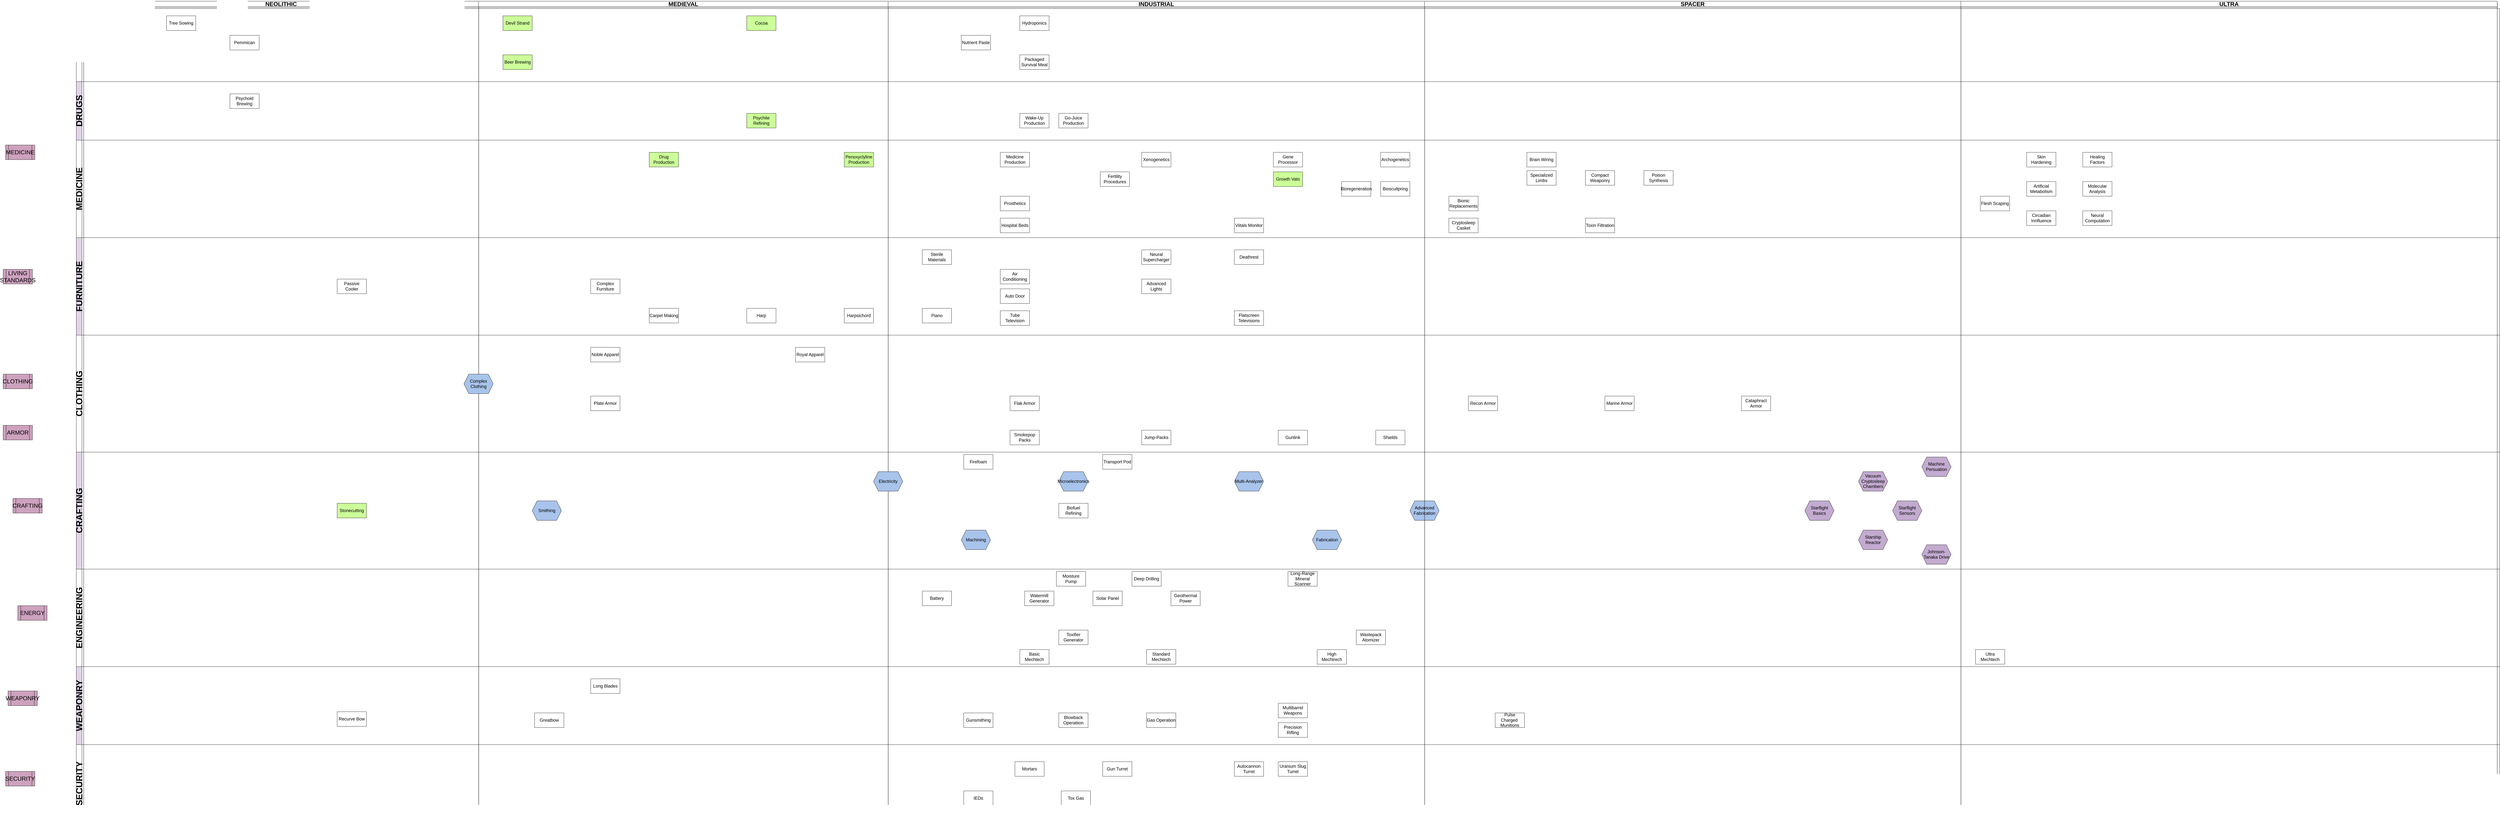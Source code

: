 <mxfile version="21.5.2" type="github">
  <diagram name="Page-1" id="KWzewiNtHVKbTdVzmJEv">
    <mxGraphModel dx="5887" dy="4160" grid="1" gridSize="10" guides="1" tooltips="1" connect="1" arrows="1" fold="1" page="1" pageScale="1" pageWidth="1100" pageHeight="850" math="0" shadow="0">
      <root>
        <mxCell id="0" />
        <mxCell id="1" parent="0" />
        <mxCell id="2xx0OkPRmbRjkBTVt8xA-1" value="&lt;font style=&quot;font-size: 24px;&quot;&gt;NEOLITHIC&lt;/font&gt;" style="swimlane;whiteSpace=wrap;html=1;movable=0;resizable=0;rotatable=0;deletable=0;editable=0;locked=1;connectable=0;shadow=1;" parent="1" vertex="1">
          <mxGeometry x="-1100" y="-850" width="1620" height="3400" as="geometry" />
        </mxCell>
        <mxCell id="2xx0OkPRmbRjkBTVt8xA-2" value="&lt;font style=&quot;font-size: 24px;&quot;&gt;MEDIEVAL&lt;/font&gt;" style="swimlane;whiteSpace=wrap;html=1;movable=0;resizable=0;rotatable=0;deletable=0;editable=0;locked=1;connectable=0;shadow=1;" parent="1" vertex="1">
          <mxGeometry x="520" y="-850" width="1680" height="3400" as="geometry" />
        </mxCell>
        <mxCell id="RUZkN_r-hM8I51EaVFaq-1" value="&lt;font style=&quot;font-size: 24px;&quot;&gt;INDUSTRIAL&lt;/font&gt;" style="swimlane;whiteSpace=wrap;html=1;movable=0;resizable=0;rotatable=0;deletable=0;editable=0;locked=1;connectable=0;shadow=1;" parent="1" vertex="1">
          <mxGeometry x="2200" y="-850" width="2200" height="3400" as="geometry" />
        </mxCell>
        <mxCell id="ZY5G_8CR-_nnytg-0bit-89" style="edgeStyle=orthogonalEdgeStyle;rounded=0;orthogonalLoop=1;jettySize=auto;html=1;exitX=0.5;exitY=0;exitDx=0;exitDy=0;entryX=0;entryY=0.5;entryDx=0;entryDy=0;" parent="1" edge="1">
          <mxGeometry relative="1" as="geometry">
            <mxPoint x="-950" y="-60" as="sourcePoint" />
          </mxGeometry>
        </mxCell>
        <mxCell id="RUZkN_r-hM8I51EaVFaq-41" value="&lt;font style=&quot;font-size: 18px;&quot;&gt;Devil Strand&lt;/font&gt;" style="rounded=0;whiteSpace=wrap;html=1;fillColor=#CCFF99;" parent="1" vertex="1">
          <mxGeometry x="620" y="-790" width="120" height="60" as="geometry" />
        </mxCell>
        <mxCell id="RUZkN_r-hM8I51EaVFaq-42" value="&lt;font style=&quot;font-size: 18px;&quot;&gt;Pemmican&lt;/font&gt;" style="rounded=0;whiteSpace=wrap;html=1;" parent="1" vertex="1">
          <mxGeometry x="-500" y="-710" width="120" height="60" as="geometry" />
        </mxCell>
        <mxCell id="RUZkN_r-hM8I51EaVFaq-43" value="&lt;font style=&quot;font-size: 18px;&quot;&gt;Recurve Bow&lt;/font&gt;" style="rounded=0;whiteSpace=wrap;html=1;" parent="1" vertex="1">
          <mxGeometry x="-60" y="2065" width="120" height="60" as="geometry" />
        </mxCell>
        <mxCell id="RUZkN_r-hM8I51EaVFaq-45" value="&lt;font style=&quot;font-size: 18px;&quot;&gt;Beer Brewing&lt;/font&gt;" style="rounded=0;whiteSpace=wrap;html=1;fillColor=#CCFF99;" parent="1" vertex="1">
          <mxGeometry x="620" y="-630" width="120" height="60" as="geometry" />
        </mxCell>
        <mxCell id="RUZkN_r-hM8I51EaVFaq-46" value="&lt;font style=&quot;font-size: 18px;&quot;&gt;Psychoid Brewing&lt;/font&gt;" style="rounded=0;whiteSpace=wrap;html=1;" parent="1" vertex="1">
          <mxGeometry x="-500" y="-470" width="120" height="60" as="geometry" />
        </mxCell>
        <mxCell id="RUZkN_r-hM8I51EaVFaq-79" value="&lt;font style=&quot;font-size: 18px;&quot;&gt;Complex Clothing&lt;/font&gt;" style="shape=hexagon;perimeter=hexagonPerimeter2;whiteSpace=wrap;html=1;fixedSize=1;fillColor=#A9C4EB;" parent="1" vertex="1">
          <mxGeometry x="460" y="680" width="120" height="80" as="geometry" />
        </mxCell>
        <mxCell id="RUZkN_r-hM8I51EaVFaq-80" value="&lt;font style=&quot;font-size: 18px;&quot;&gt;Smithing&lt;/font&gt;" style="shape=hexagon;perimeter=hexagonPerimeter2;whiteSpace=wrap;html=1;fixedSize=1;fillColor=#A9C4EB;" parent="1" vertex="1">
          <mxGeometry x="740" y="1200" width="120" height="80" as="geometry" />
        </mxCell>
        <mxCell id="ZY5G_8CR-_nnytg-0bit-3" value="&lt;div&gt;&lt;font style=&quot;font-size: 18px;&quot;&gt;Long Blades&lt;/font&gt;&lt;/div&gt;" style="rounded=0;whiteSpace=wrap;html=1;" parent="1" vertex="1">
          <mxGeometry x="980" y="1930" width="120" height="60" as="geometry" />
        </mxCell>
        <mxCell id="ZY5G_8CR-_nnytg-0bit-4" value="&lt;font style=&quot;font-size: 18px;&quot;&gt;Plate Armor&lt;/font&gt;" style="rounded=0;whiteSpace=wrap;html=1;" parent="1" vertex="1">
          <mxGeometry x="980" y="770" width="120" height="60" as="geometry" />
        </mxCell>
        <mxCell id="ZY5G_8CR-_nnytg-0bit-5" value="&lt;font style=&quot;font-size: 18px;&quot;&gt;Greatbow&lt;/font&gt;" style="rounded=0;whiteSpace=wrap;html=1;" parent="1" vertex="1">
          <mxGeometry x="750" y="2070" width="120" height="60" as="geometry" />
        </mxCell>
        <mxCell id="ZY5G_8CR-_nnytg-0bit-14" value="&lt;font style=&quot;font-size: 18px;&quot;&gt;Noble Apparel&lt;/font&gt;" style="rounded=0;whiteSpace=wrap;html=1;" parent="1" vertex="1">
          <mxGeometry x="980" y="570" width="120" height="60" as="geometry" />
        </mxCell>
        <mxCell id="ZY5G_8CR-_nnytg-0bit-15" value="&lt;font style=&quot;font-size: 18px;&quot;&gt;Royal Apparel&lt;/font&gt;" style="rounded=0;whiteSpace=wrap;html=1;" parent="1" vertex="1">
          <mxGeometry x="1820" y="570" width="120" height="60" as="geometry" />
        </mxCell>
        <mxCell id="ZY5G_8CR-_nnytg-0bit-30" value="&lt;font style=&quot;font-size: 18px;&quot;&gt;Electricity&lt;/font&gt;" style="shape=hexagon;perimeter=hexagonPerimeter2;whiteSpace=wrap;html=1;fixedSize=1;fillColor=#A9C4EB;" parent="1" vertex="1">
          <mxGeometry x="2140" y="1080" width="120" height="80" as="geometry" />
        </mxCell>
        <mxCell id="ZY5G_8CR-_nnytg-0bit-31" value="&lt;font style=&quot;font-size: 18px;&quot;&gt;Machining&lt;/font&gt;" style="shape=hexagon;perimeter=hexagonPerimeter2;whiteSpace=wrap;html=1;fixedSize=1;fillColor=#A9C4EB;" parent="1" vertex="1">
          <mxGeometry x="2500" y="1320" width="120" height="80" as="geometry" />
        </mxCell>
        <mxCell id="ZY5G_8CR-_nnytg-0bit-40" value="&lt;font style=&quot;font-size: 18px;&quot;&gt;Drug Production&lt;/font&gt;" style="rounded=0;whiteSpace=wrap;html=1;fillColor=#CCFF99;" parent="1" vertex="1">
          <mxGeometry x="1220" y="-230" width="120" height="60" as="geometry" />
        </mxCell>
        <mxCell id="ZY5G_8CR-_nnytg-0bit-42" value="&lt;font style=&quot;font-size: 18px;&quot;&gt;Psychite Refining&lt;/font&gt;" style="rounded=0;whiteSpace=wrap;html=1;fillColor=#CCFF99;" parent="1" vertex="1">
          <mxGeometry x="1620" y="-390" width="120" height="60" as="geometry" />
        </mxCell>
        <mxCell id="ZY5G_8CR-_nnytg-0bit-45" value="&lt;font style=&quot;font-size: 18px;&quot;&gt;Penoxyclyline Production&lt;/font&gt;" style="rounded=0;whiteSpace=wrap;html=1;fillColor=#CCFF99;" parent="1" vertex="1">
          <mxGeometry x="2020" y="-230" width="120" height="60" as="geometry" />
        </mxCell>
        <mxCell id="ZY5G_8CR-_nnytg-0bit-49" value="&lt;font style=&quot;font-size: 18px;&quot;&gt;Sterile Materials&lt;/font&gt;" style="rounded=0;whiteSpace=wrap;html=1;fillColor=#FFFFFF;" parent="1" vertex="1">
          <mxGeometry x="2340" y="170" width="120" height="60" as="geometry" />
        </mxCell>
        <mxCell id="ZY5G_8CR-_nnytg-0bit-66" value="&lt;font style=&quot;font-size: 18px;&quot;&gt;Wake-Up Production&lt;/font&gt;" style="rounded=0;whiteSpace=wrap;html=1;fillColor=#FFFFFF;" parent="1" vertex="1">
          <mxGeometry x="2740" y="-390" width="120" height="60" as="geometry" />
        </mxCell>
        <mxCell id="ZY5G_8CR-_nnytg-0bit-67" value="&lt;font style=&quot;font-size: 18px;&quot;&gt;Go-Juice Production&lt;/font&gt;" style="rounded=0;whiteSpace=wrap;html=1;fillColor=#FFFFFF;" parent="1" vertex="1">
          <mxGeometry x="2900" y="-390" width="120" height="60" as="geometry" />
        </mxCell>
        <mxCell id="ZY5G_8CR-_nnytg-0bit-69" value="&lt;font style=&quot;font-size: 18px;&quot;&gt;Biofuel Refining&lt;/font&gt;" style="rounded=0;whiteSpace=wrap;html=1;fillColor=#FFFFFF;" parent="1" vertex="1">
          <mxGeometry x="2900" y="1210" width="120" height="60" as="geometry" />
        </mxCell>
        <mxCell id="ZY5G_8CR-_nnytg-0bit-70" value="&lt;font style=&quot;font-size: 18px;&quot;&gt;Battery&lt;/font&gt;" style="rounded=0;whiteSpace=wrap;html=1;fillColor=#FFFFFF;" parent="1" vertex="1">
          <mxGeometry x="2340" y="1570" width="120" height="60" as="geometry" />
        </mxCell>
        <mxCell id="ZY5G_8CR-_nnytg-0bit-71" value="&lt;div&gt;&lt;font style=&quot;font-size: 18px;&quot;&gt;Watermill Generator&lt;/font&gt;&lt;/div&gt;" style="rounded=0;whiteSpace=wrap;html=1;fillColor=#FFFFFF;" parent="1" vertex="1">
          <mxGeometry x="2760" y="1570" width="120" height="60" as="geometry" />
        </mxCell>
        <mxCell id="ZY5G_8CR-_nnytg-0bit-72" value="&lt;font style=&quot;font-size: 18px;&quot;&gt;Solar Panel&lt;/font&gt;" style="rounded=0;whiteSpace=wrap;html=1;fillColor=#FFFFFF;" parent="1" vertex="1">
          <mxGeometry x="3040" y="1570" width="120" height="60" as="geometry" />
        </mxCell>
        <mxCell id="ZY5G_8CR-_nnytg-0bit-91" value="&lt;font style=&quot;font-size: 18px;&quot;&gt;Nutrient Paste&lt;/font&gt;" style="rounded=0;whiteSpace=wrap;html=1;fillColor=#FFFFFF;" parent="1" vertex="1">
          <mxGeometry x="2500" y="-710" width="120" height="60" as="geometry" />
        </mxCell>
        <mxCell id="ZY5G_8CR-_nnytg-0bit-95" value="&lt;font style=&quot;font-size: 18px;&quot;&gt;Packaged Survival Meal&lt;/font&gt;" style="rounded=0;whiteSpace=wrap;html=1;fillColor=#FFFFFF;" parent="1" vertex="1">
          <mxGeometry x="2740" y="-630" width="120" height="60" as="geometry" />
        </mxCell>
        <mxCell id="ZY5G_8CR-_nnytg-0bit-100" value="&lt;font style=&quot;font-size: 18px;&quot;&gt;Flak Armor&lt;/font&gt;" style="rounded=0;whiteSpace=wrap;html=1;fillColor=#FFFFFF;" parent="1" vertex="1">
          <mxGeometry x="2700" y="770" width="120" height="60" as="geometry" />
        </mxCell>
        <mxCell id="ZY5G_8CR-_nnytg-0bit-104" value="&lt;font style=&quot;font-size: 18px;&quot;&gt;Mortars&lt;/font&gt;" style="rounded=0;whiteSpace=wrap;html=1;fillColor=#FFFFFF;" parent="1" vertex="1">
          <mxGeometry x="2720" y="2270" width="120" height="60" as="geometry" />
        </mxCell>
        <mxCell id="ZY5G_8CR-_nnytg-0bit-105" value="&lt;font style=&quot;font-size: 18px;&quot;&gt;Gunsmithing&lt;/font&gt;" style="rounded=0;whiteSpace=wrap;html=1;fillColor=#FFFFFF;" parent="1" vertex="1">
          <mxGeometry x="2510" y="2070" width="120" height="60" as="geometry" />
        </mxCell>
        <mxCell id="ZY5G_8CR-_nnytg-0bit-109" value="&lt;font style=&quot;font-size: 18px;&quot;&gt;Gas Operation&lt;/font&gt;" style="rounded=0;whiteSpace=wrap;html=1;fillColor=#FFFFFF;" parent="1" vertex="1">
          <mxGeometry x="3260" y="2070" width="120" height="60" as="geometry" />
        </mxCell>
        <mxCell id="ZY5G_8CR-_nnytg-0bit-110" value="&lt;font style=&quot;font-size: 18px;&quot;&gt;Blowback Operatiion&lt;/font&gt;" style="rounded=0;whiteSpace=wrap;html=1;fillColor=#FFFFFF;" parent="1" vertex="1">
          <mxGeometry x="2900" y="2070" width="120" height="60" as="geometry" />
        </mxCell>
        <mxCell id="ZY5G_8CR-_nnytg-0bit-111" value="&lt;font style=&quot;font-size: 18px;&quot;&gt;Gun Turret&lt;/font&gt;" style="rounded=0;whiteSpace=wrap;html=1;fillColor=#FFFFFF;" parent="1" vertex="1">
          <mxGeometry x="3080" y="2270" width="120" height="60" as="geometry" />
        </mxCell>
        <mxCell id="ZY5G_8CR-_nnytg-0bit-112" value="&lt;font style=&quot;font-size: 18px;&quot;&gt;Microelectronics&lt;/font&gt;" style="shape=hexagon;perimeter=hexagonPerimeter2;whiteSpace=wrap;html=1;fixedSize=1;fillColor=#A9C4EB;" parent="1" vertex="1">
          <mxGeometry x="2900" y="1080" width="120" height="80" as="geometry" />
        </mxCell>
        <mxCell id="ZY5G_8CR-_nnytg-0bit-113" value="&lt;font style=&quot;font-size: 18px;&quot;&gt;Firefoam&lt;/font&gt;" style="rounded=0;whiteSpace=wrap;html=1;fillColor=#FFFFFF;" parent="1" vertex="1">
          <mxGeometry x="2510" y="1010" width="120" height="60" as="geometry" />
        </mxCell>
        <mxCell id="ZY5G_8CR-_nnytg-0bit-114" value="&lt;font style=&quot;font-size: 18px;&quot;&gt;IEDs&lt;/font&gt;" style="rounded=0;whiteSpace=wrap;html=1;fillColor=#FFFFFF;" parent="1" vertex="1">
          <mxGeometry x="2510" y="2390" width="120" height="60" as="geometry" />
        </mxCell>
        <mxCell id="ZY5G_8CR-_nnytg-0bit-116" value="&lt;font style=&quot;font-size: 18px;&quot;&gt;Geothermal Power&lt;/font&gt;" style="rounded=0;whiteSpace=wrap;html=1;fillColor=#FFFFFF;" parent="1" vertex="1">
          <mxGeometry x="3360" y="1570" width="120" height="60" as="geometry" />
        </mxCell>
        <mxCell id="ZY5G_8CR-_nnytg-0bit-118" value="&lt;font style=&quot;font-size: 18px;&quot;&gt;Smokepop Packs&lt;/font&gt;" style="rounded=0;whiteSpace=wrap;html=1;fillColor=#FFFFFF;" parent="1" vertex="1">
          <mxGeometry x="2700" y="910" width="120" height="60" as="geometry" />
        </mxCell>
        <mxCell id="ZY5G_8CR-_nnytg-0bit-119" value="&lt;font style=&quot;font-size: 18px;&quot;&gt;Prosthetics&lt;/font&gt;" style="rounded=0;whiteSpace=wrap;html=1;fillColor=#FFFFFF;" parent="1" vertex="1">
          <mxGeometry x="2660" y="-50" width="120" height="60" as="geometry" />
        </mxCell>
        <mxCell id="ZY5G_8CR-_nnytg-0bit-123" value="&lt;font style=&quot;font-size: 18px;&quot;&gt;Moisture Pump&lt;/font&gt;" style="rounded=0;whiteSpace=wrap;html=1;fillColor=#FFFFFF;" parent="1" vertex="1">
          <mxGeometry x="2890" y="1490" width="120" height="60" as="geometry" />
        </mxCell>
        <mxCell id="ZY5G_8CR-_nnytg-0bit-125" value="&lt;font style=&quot;font-size: 18px;&quot;&gt;Hospital Beds&lt;/font&gt;" style="rounded=0;whiteSpace=wrap;html=1;fillColor=#FFFFFF;" parent="1" vertex="1">
          <mxGeometry x="2660" y="40" width="120" height="60" as="geometry" />
        </mxCell>
        <mxCell id="ZY5G_8CR-_nnytg-0bit-126" value="&lt;font style=&quot;font-size: 18px;&quot;&gt;Deep Drilling&lt;/font&gt;" style="rounded=0;whiteSpace=wrap;html=1;fillColor=#FFFFFF;" parent="1" vertex="1">
          <mxGeometry x="3200" y="1490" width="120" height="60" as="geometry" />
        </mxCell>
        <mxCell id="ZY5G_8CR-_nnytg-0bit-127" value="&lt;font style=&quot;font-size: 18px;&quot;&gt;Transport Pod&lt;/font&gt;" style="rounded=0;whiteSpace=wrap;html=1;fillColor=#FFFFFF;" parent="1" vertex="1">
          <mxGeometry x="3080" y="1010" width="120" height="60" as="geometry" />
        </mxCell>
        <mxCell id="ZY5G_8CR-_nnytg-0bit-128" value="&lt;font style=&quot;font-size: 18px;&quot;&gt;Medicine Production&lt;/font&gt;" style="rounded=0;whiteSpace=wrap;html=1;fillColor=#FFFFFF;" parent="1" vertex="1">
          <mxGeometry x="2660" y="-230" width="120" height="60" as="geometry" />
        </mxCell>
        <mxCell id="ZY5G_8CR-_nnytg-0bit-129" value="&lt;font style=&quot;font-size: 18px;&quot;&gt;Long-Range Mineral Scanner&lt;/font&gt;" style="rounded=0;whiteSpace=wrap;html=1;fillColor=#FFFFFF;" parent="1" vertex="1">
          <mxGeometry x="3840" y="1490" width="120" height="60" as="geometry" />
        </mxCell>
        <mxCell id="ZY5G_8CR-_nnytg-0bit-130" value="&lt;font style=&quot;font-size: 18px;&quot;&gt;Shields&lt;/font&gt;" style="rounded=0;whiteSpace=wrap;html=1;fillColor=#FFFFFF;" parent="1" vertex="1">
          <mxGeometry x="4200" y="910" width="120" height="60" as="geometry" />
        </mxCell>
        <mxCell id="ZY5G_8CR-_nnytg-0bit-132" value="&lt;font style=&quot;font-size: 18px;&quot;&gt;Precision Rifling&lt;/font&gt;" style="rounded=0;whiteSpace=wrap;html=1;fillColor=#FFFFFF;" parent="1" vertex="1">
          <mxGeometry x="3800" y="2110" width="120" height="60" as="geometry" />
        </mxCell>
        <mxCell id="ZY5G_8CR-_nnytg-0bit-133" value="&lt;font style=&quot;font-size: 18px;&quot;&gt;Autocannon Turret&lt;/font&gt;" style="rounded=0;whiteSpace=wrap;html=1;fillColor=#FFFFFF;" parent="1" vertex="1">
          <mxGeometry x="3620" y="2270" width="120" height="60" as="geometry" />
        </mxCell>
        <mxCell id="ZY5G_8CR-_nnytg-0bit-134" value="&lt;font style=&quot;font-size: 18px;&quot;&gt;Multibarrel Weapons&lt;/font&gt;" style="rounded=0;whiteSpace=wrap;html=1;fillColor=#FFFFFF;" parent="1" vertex="1">
          <mxGeometry x="3800" y="2030" width="120" height="60" as="geometry" />
        </mxCell>
        <mxCell id="ZY5G_8CR-_nnytg-0bit-135" value="&lt;font style=&quot;font-size: 18px;&quot;&gt;Multi-Analyzer&lt;/font&gt;" style="shape=hexagon;perimeter=hexagonPerimeter2;whiteSpace=wrap;html=1;fixedSize=1;fillColor=#A9C4EB;" parent="1" vertex="1">
          <mxGeometry x="3620" y="1080" width="120" height="80" as="geometry" />
        </mxCell>
        <mxCell id="ZY5G_8CR-_nnytg-0bit-136" value="&lt;font style=&quot;font-size: 18px;&quot;&gt;Viitals Monitor&lt;/font&gt;" style="rounded=0;whiteSpace=wrap;html=1;fillColor=#FFFFFF;" parent="1" vertex="1">
          <mxGeometry x="3620" y="40" width="120" height="60" as="geometry" />
        </mxCell>
        <mxCell id="ZY5G_8CR-_nnytg-0bit-137" value="&lt;font style=&quot;font-size: 18px;&quot;&gt;Fabrication&lt;/font&gt;" style="shape=hexagon;perimeter=hexagonPerimeter2;whiteSpace=wrap;html=1;fixedSize=1;fillColor=#A9C4EB;" parent="1" vertex="1">
          <mxGeometry x="3940" y="1320" width="120" height="80" as="geometry" />
        </mxCell>
        <mxCell id="ZY5G_8CR-_nnytg-0bit-138" value="&lt;font style=&quot;font-size: 18px;&quot;&gt;Advanced Fabrication&lt;/font&gt;" style="shape=hexagon;perimeter=hexagonPerimeter2;whiteSpace=wrap;html=1;fixedSize=1;fillColor=#A9C4EB;" parent="1" vertex="1">
          <mxGeometry x="4340" y="1200" width="120" height="80" as="geometry" />
        </mxCell>
        <mxCell id="ZY5G_8CR-_nnytg-0bit-139" value="&lt;font style=&quot;font-size: 18px;&quot;&gt;Uranium Slug Turret&lt;/font&gt;" style="rounded=0;whiteSpace=wrap;html=1;fillColor=#FFFFFF;" parent="1" vertex="1">
          <mxGeometry x="3800" y="2270" width="120" height="60" as="geometry" />
        </mxCell>
        <mxCell id="ZY5G_8CR-_nnytg-0bit-141" value="&lt;font style=&quot;font-size: 18px;&quot;&gt;Jump-Packs&lt;/font&gt;" style="rounded=0;whiteSpace=wrap;html=1;fillColor=#FFFFFF;" parent="1" vertex="1">
          <mxGeometry x="3240" y="910" width="120" height="60" as="geometry" />
        </mxCell>
        <mxCell id="ZY5G_8CR-_nnytg-0bit-142" value="&lt;font style=&quot;font-size: 18px;&quot;&gt;Gunlink&lt;/font&gt;" style="rounded=0;whiteSpace=wrap;html=1;fillColor=#FFFFFF;" parent="1" vertex="1">
          <mxGeometry x="3800" y="910" width="120" height="60" as="geometry" />
        </mxCell>
        <mxCell id="ZY5G_8CR-_nnytg-0bit-174" value="&lt;font style=&quot;font-size: 18px;&quot;&gt;Tree Sowing&lt;/font&gt;" style="rounded=0;whiteSpace=wrap;html=1;" parent="1" vertex="1">
          <mxGeometry x="-760" y="-790" width="120" height="60" as="geometry" />
        </mxCell>
        <mxCell id="ZY5G_8CR-_nnytg-0bit-175" value="&lt;font style=&quot;font-size: 18px;&quot;&gt;Cocoa&lt;/font&gt;" style="rounded=0;whiteSpace=wrap;html=1;fillColor=#CCFF99;" parent="1" vertex="1">
          <mxGeometry x="1620" y="-790" width="120" height="60" as="geometry" />
        </mxCell>
        <mxCell id="ZY5G_8CR-_nnytg-0bit-176" value="&lt;font style=&quot;font-size: 18px;&quot;&gt;Hydroponics&lt;/font&gt;" style="rounded=0;whiteSpace=wrap;html=1;fillColor=#FFFFFF;" parent="1" vertex="1">
          <mxGeometry x="2740" y="-790" width="120" height="60" as="geometry" />
        </mxCell>
        <mxCell id="ev3SWFQzuP7qwwNHrEYv-2" value="&lt;font style=&quot;font-size: 24px;&quot;&gt;SPACER&lt;/font&gt;" style="swimlane;whiteSpace=wrap;html=1;movable=0;resizable=0;rotatable=0;deletable=0;editable=0;locked=1;connectable=0;shadow=1;" parent="1" vertex="1">
          <mxGeometry x="4400" y="-850" width="2200" height="3400" as="geometry" />
        </mxCell>
        <mxCell id="ev3SWFQzuP7qwwNHrEYv-3" value="&lt;font style=&quot;font-size: 24px;&quot;&gt;ULTRA&lt;/font&gt;" style="swimlane;whiteSpace=wrap;html=1;movable=0;resizable=0;rotatable=0;deletable=0;editable=0;locked=1;connectable=0;shadow=1;" parent="1" vertex="1">
          <mxGeometry x="6600" y="-850" width="2200" height="3400" as="geometry" />
        </mxCell>
        <mxCell id="xBpKECWHiNLXpf65KAU2-7" value="&lt;font style=&quot;font-size: 18px;&quot;&gt;Bioscultpring&lt;/font&gt;" style="rounded=0;whiteSpace=wrap;html=1;fillColor=#FFFFFF;" parent="1" vertex="1">
          <mxGeometry x="4220" y="-110" width="120" height="60" as="geometry" />
        </mxCell>
        <mxCell id="xBpKECWHiNLXpf65KAU2-8" value="&lt;font style=&quot;font-size: 18px;&quot;&gt;Bioregeneration&lt;/font&gt;" style="rounded=0;whiteSpace=wrap;html=1;fillColor=#FFFFFF;" parent="1" vertex="1">
          <mxGeometry x="4060" y="-110" width="120" height="60" as="geometry" />
        </mxCell>
        <mxCell id="xBpKECWHiNLXpf65KAU2-20" value="&lt;font style=&quot;font-size: 18px;&quot;&gt;Stonecutting&lt;/font&gt;" style="rounded=0;whiteSpace=wrap;html=1;fillColor=#CCFF99;" parent="1" vertex="1">
          <mxGeometry x="-60" y="1210" width="120" height="60" as="geometry" />
        </mxCell>
        <mxCell id="xBpKECWHiNLXpf65KAU2-22" value="&lt;font style=&quot;font-size: 18px;&quot;&gt;Passive Cooler&lt;/font&gt;" style="rounded=0;whiteSpace=wrap;html=1;fillColor=#FFFFFF;" parent="1" vertex="1">
          <mxGeometry x="-60" y="290" width="120" height="60" as="geometry" />
        </mxCell>
        <mxCell id="xBpKECWHiNLXpf65KAU2-23" value="&lt;font style=&quot;font-size: 18px;&quot;&gt;Complex Furniture&lt;/font&gt;" style="rounded=0;whiteSpace=wrap;html=1;" parent="1" vertex="1">
          <mxGeometry x="980" y="290" width="120" height="60" as="geometry" />
        </mxCell>
        <mxCell id="xBpKECWHiNLXpf65KAU2-24" value="&lt;font style=&quot;font-size: 18px;&quot;&gt;Carpet Making&lt;/font&gt;" style="rounded=0;whiteSpace=wrap;html=1;" parent="1" vertex="1">
          <mxGeometry x="1220" y="410" width="120" height="60" as="geometry" />
        </mxCell>
        <mxCell id="xBpKECWHiNLXpf65KAU2-25" value="&lt;font style=&quot;font-size: 18px;&quot;&gt;Harp&lt;/font&gt;" style="rounded=0;whiteSpace=wrap;html=1;" parent="1" vertex="1">
          <mxGeometry x="1620" y="410" width="120" height="60" as="geometry" />
        </mxCell>
        <mxCell id="xBpKECWHiNLXpf65KAU2-26" value="&lt;font style=&quot;font-size: 18px;&quot;&gt;Harpsichord&lt;/font&gt;" style="rounded=0;whiteSpace=wrap;html=1;" parent="1" vertex="1">
          <mxGeometry x="2020" y="410" width="120" height="60" as="geometry" />
        </mxCell>
        <mxCell id="xBpKECWHiNLXpf65KAU2-28" value="&lt;font style=&quot;font-size: 18px;&quot;&gt;Air Conditioning&lt;/font&gt;" style="rounded=0;whiteSpace=wrap;html=1;fillColor=#FFFFFF;" parent="1" vertex="1">
          <mxGeometry x="2660" y="250" width="120" height="60" as="geometry" />
        </mxCell>
        <mxCell id="xBpKECWHiNLXpf65KAU2-29" value="&lt;font style=&quot;font-size: 18px;&quot;&gt;Auto Door&lt;/font&gt;" style="rounded=0;whiteSpace=wrap;html=1;fillColor=#FFFFFF;" parent="1" vertex="1">
          <mxGeometry x="2660" y="330" width="120" height="60" as="geometry" />
        </mxCell>
        <mxCell id="xBpKECWHiNLXpf65KAU2-30" value="&lt;font style=&quot;font-size: 18px;&quot;&gt;Tube Television&lt;/font&gt;" style="rounded=0;whiteSpace=wrap;html=1;fillColor=#FFFFFF;" parent="1" vertex="1">
          <mxGeometry x="2660" y="420" width="120" height="60" as="geometry" />
        </mxCell>
        <mxCell id="xBpKECWHiNLXpf65KAU2-31" value="&lt;font style=&quot;font-size: 18px;&quot;&gt;Advanced Lights&lt;/font&gt;" style="rounded=0;whiteSpace=wrap;html=1;fillColor=#FFFFFF;" parent="1" vertex="1">
          <mxGeometry x="3240" y="290" width="120" height="60" as="geometry" />
        </mxCell>
        <mxCell id="xBpKECWHiNLXpf65KAU2-32" value="&lt;font style=&quot;font-size: 18px;&quot;&gt;Flatscreen Televisions&lt;/font&gt;" style="rounded=0;whiteSpace=wrap;html=1;fillColor=#FFFFFF;" parent="1" vertex="1">
          <mxGeometry x="3620" y="420" width="120" height="60" as="geometry" />
        </mxCell>
        <mxCell id="xBpKECWHiNLXpf65KAU2-33" value="&lt;font style=&quot;font-size: 18px;&quot;&gt;Piano&lt;/font&gt;" style="rounded=0;whiteSpace=wrap;html=1;fillColor=#FFFFFF;" parent="1" vertex="1">
          <mxGeometry x="2340" y="410" width="120" height="60" as="geometry" />
        </mxCell>
        <mxCell id="xBpKECWHiNLXpf65KAU2-36" value="&lt;font style=&quot;font-size: 18px;&quot;&gt;Neural Supercharger&lt;/font&gt;" style="rounded=0;whiteSpace=wrap;html=1;fillColor=#FFFFFF;" parent="1" vertex="1">
          <mxGeometry x="3240" y="170" width="120" height="60" as="geometry" />
        </mxCell>
        <mxCell id="xBpKECWHiNLXpf65KAU2-37" value="&lt;font style=&quot;font-size: 18px;&quot;&gt;Toxifier Generator&lt;/font&gt;" style="rounded=0;whiteSpace=wrap;html=1;fillColor=#FFFFFF;" parent="1" vertex="1">
          <mxGeometry x="2900" y="1730" width="120" height="60" as="geometry" />
        </mxCell>
        <mxCell id="xBpKECWHiNLXpf65KAU2-38" value="&lt;font style=&quot;font-size: 18px;&quot;&gt;Xenogenetics&lt;/font&gt;" style="rounded=0;whiteSpace=wrap;html=1;fillColor=#FFFFFF;" parent="1" vertex="1">
          <mxGeometry x="3240" y="-230" width="120" height="60" as="geometry" />
        </mxCell>
        <mxCell id="xBpKECWHiNLXpf65KAU2-39" value="&lt;font style=&quot;font-size: 18px;&quot;&gt;Gene Processor&lt;/font&gt;" style="rounded=0;whiteSpace=wrap;html=1;fillColor=#FFFFFF;" parent="1" vertex="1">
          <mxGeometry x="3780" y="-230" width="120" height="60" as="geometry" />
        </mxCell>
        <mxCell id="xBpKECWHiNLXpf65KAU2-40" value="&lt;font style=&quot;font-size: 18px;&quot;&gt;Archogenetics&lt;/font&gt;" style="rounded=0;whiteSpace=wrap;html=1;fillColor=#FFFFFF;" parent="1" vertex="1">
          <mxGeometry x="4220" y="-230" width="120" height="60" as="geometry" />
        </mxCell>
        <mxCell id="xBpKECWHiNLXpf65KAU2-41" value="&lt;font style=&quot;font-size: 18px;&quot;&gt;Deathrest&lt;/font&gt;" style="rounded=0;whiteSpace=wrap;html=1;fillColor=#FFFFFF;" parent="1" vertex="1">
          <mxGeometry x="3620" y="170" width="120" height="60" as="geometry" />
        </mxCell>
        <mxCell id="xBpKECWHiNLXpf65KAU2-42" value="&lt;font style=&quot;font-size: 18px;&quot;&gt;Fertility Procedures&lt;/font&gt;" style="rounded=0;whiteSpace=wrap;html=1;fillColor=#FFFFFF;" parent="1" vertex="1">
          <mxGeometry x="3070" y="-150" width="120" height="60" as="geometry" />
        </mxCell>
        <mxCell id="xBpKECWHiNLXpf65KAU2-43" value="&lt;font style=&quot;font-size: 18px;&quot;&gt;Tox Gas&lt;/font&gt;" style="rounded=0;whiteSpace=wrap;html=1;fillColor=#FFFFFF;" parent="1" vertex="1">
          <mxGeometry x="2910" y="2390" width="120" height="60" as="geometry" />
        </mxCell>
        <mxCell id="xBpKECWHiNLXpf65KAU2-44" value="&lt;font style=&quot;font-size: 18px;&quot;&gt;Wastepack Atomizer&lt;/font&gt;" style="rounded=0;whiteSpace=wrap;html=1;fillColor=#FFFFFF;" parent="1" vertex="1">
          <mxGeometry x="4120" y="1730" width="120" height="60" as="geometry" />
        </mxCell>
        <mxCell id="xBpKECWHiNLXpf65KAU2-45" value="&lt;font style=&quot;font-size: 18px;&quot;&gt;Basic Mechtech&lt;/font&gt;" style="rounded=0;whiteSpace=wrap;html=1;fillColor=#FFFFFF;" parent="1" vertex="1">
          <mxGeometry x="2740" y="1810" width="120" height="60" as="geometry" />
        </mxCell>
        <mxCell id="xBpKECWHiNLXpf65KAU2-46" value="&lt;font style=&quot;font-size: 18px;&quot;&gt;Standard Mechtech&lt;/font&gt;" style="rounded=0;whiteSpace=wrap;html=1;fillColor=#FFFFFF;" parent="1" vertex="1">
          <mxGeometry x="3260" y="1810" width="120" height="60" as="geometry" />
        </mxCell>
        <mxCell id="xBpKECWHiNLXpf65KAU2-47" value="&lt;font style=&quot;font-size: 18px;&quot;&gt;High Mechtrech&lt;/font&gt;" style="rounded=0;whiteSpace=wrap;html=1;fillColor=#FFFFFF;" parent="1" vertex="1">
          <mxGeometry x="3960" y="1810" width="120" height="60" as="geometry" />
        </mxCell>
        <mxCell id="fRd8Sf3IZbu619kXMMKL-5" value="&lt;font style=&quot;font-size: 24px;&quot;&gt;MEDICINE&lt;/font&gt;" style="shape=process;whiteSpace=wrap;html=1;backgroundOutline=1;fillColor=#CDA2BE;" parent="1" vertex="1">
          <mxGeometry x="-1420" y="-260" width="120" height="60" as="geometry" />
        </mxCell>
        <mxCell id="fRd8Sf3IZbu619kXMMKL-14" value="&lt;font style=&quot;font-size: 24px;&quot;&gt;CLOTHING&lt;/font&gt;" style="shape=process;whiteSpace=wrap;html=1;backgroundOutline=1;fillColor=#CDA2BE;" parent="1" vertex="1">
          <mxGeometry x="-1430" y="680" width="120" height="60" as="geometry" />
        </mxCell>
        <mxCell id="fRd8Sf3IZbu619kXMMKL-15" value="&lt;font style=&quot;font-size: 24px;&quot;&gt;FOOD&lt;/font&gt;" style="shape=process;whiteSpace=wrap;html=1;backgroundOutline=1;fillColor=#CDA2BE;" parent="1" vertex="1">
          <mxGeometry x="-1430" y="-700" width="120" height="60" as="geometry" />
        </mxCell>
        <mxCell id="fRd8Sf3IZbu619kXMMKL-16" value="&lt;font style=&quot;font-size: 24px;&quot;&gt;WEAPONRY&lt;/font&gt;" style="shape=process;whiteSpace=wrap;html=1;backgroundOutline=1;fillColor=#CDA2BE;" parent="1" vertex="1">
          <mxGeometry x="-1410" y="1980" width="120" height="60" as="geometry" />
        </mxCell>
        <mxCell id="fRd8Sf3IZbu619kXMMKL-17" value="&lt;font style=&quot;font-size: 24px;&quot;&gt;ARMOR&lt;/font&gt;" style="shape=process;whiteSpace=wrap;html=1;backgroundOutline=1;fillColor=#CDA2BE;" parent="1" vertex="1">
          <mxGeometry x="-1430" y="890" width="120" height="60" as="geometry" />
        </mxCell>
        <mxCell id="fRd8Sf3IZbu619kXMMKL-18" value="&lt;font style=&quot;font-size: 24px;&quot;&gt;ENERGY&lt;/font&gt;" style="shape=process;whiteSpace=wrap;html=1;backgroundOutline=1;fillColor=#CDA2BE;" parent="1" vertex="1">
          <mxGeometry x="-1370" y="1630" width="120" height="60" as="geometry" />
        </mxCell>
        <mxCell id="fRd8Sf3IZbu619kXMMKL-19" value="&lt;font style=&quot;font-size: 24px;&quot;&gt;CRAFTING&lt;/font&gt;" style="shape=process;whiteSpace=wrap;html=1;backgroundOutline=1;fillColor=#CDA2BE;" parent="1" vertex="1">
          <mxGeometry x="-1390" y="1190" width="120" height="60" as="geometry" />
        </mxCell>
        <mxCell id="fRd8Sf3IZbu619kXMMKL-20" value="&lt;font style=&quot;font-size: 24px;&quot;&gt;SECURITY&lt;/font&gt;" style="shape=process;whiteSpace=wrap;html=1;backgroundOutline=1;fillColor=#CDA2BE;" parent="1" vertex="1">
          <mxGeometry x="-1420" y="2310" width="120" height="60" as="geometry" />
        </mxCell>
        <mxCell id="fRd8Sf3IZbu619kXMMKL-22" value="&lt;font style=&quot;font-size: 24px;&quot;&gt;LIVING STANDARDS&lt;/font&gt;" style="shape=process;whiteSpace=wrap;html=1;backgroundOutline=1;fillColor=#CDA2BE;" parent="1" vertex="1">
          <mxGeometry x="-1430" y="250" width="120" height="60" as="geometry" />
        </mxCell>
        <mxCell id="fRd8Sf3IZbu619kXMMKL-24" value="&lt;font style=&quot;font-size: 36px;&quot;&gt;FOOD&lt;/font&gt;" style="swimlane;horizontal=0;whiteSpace=wrap;html=1;startSize=23;movable=0;resizable=0;rotatable=0;deletable=0;editable=0;locked=1;connectable=0;" parent="1" vertex="1">
          <mxGeometry x="-1130" y="-820" width="9940" height="300" as="geometry" />
        </mxCell>
        <mxCell id="fRd8Sf3IZbu619kXMMKL-29" value="&lt;font style=&quot;font-size: 36px;&quot;&gt;MEDICINE&lt;/font&gt;" style="swimlane;horizontal=0;whiteSpace=wrap;html=1;startSize=23;movable=0;resizable=0;rotatable=0;deletable=0;editable=0;locked=1;connectable=0;" parent="1" vertex="1">
          <mxGeometry x="-1130" y="-280" width="9940" height="400" as="geometry" />
        </mxCell>
        <mxCell id="fRd8Sf3IZbu619kXMMKL-28" value="&lt;font style=&quot;font-size: 36px;&quot;&gt;DRUGS&lt;/font&gt;" style="swimlane;horizontal=0;whiteSpace=wrap;html=1;startSize=23;movable=0;resizable=0;rotatable=0;deletable=0;editable=0;locked=1;connectable=0;fillColor=#E1D5E7;shadow=0;" parent="1" vertex="1">
          <mxGeometry x="-1130" y="-520" width="9940" height="240" as="geometry" />
        </mxCell>
        <mxCell id="fRd8Sf3IZbu619kXMMKL-30" value="&lt;font style=&quot;font-size: 36px;&quot;&gt;FURNITURE&lt;/font&gt;" style="swimlane;horizontal=0;whiteSpace=wrap;html=1;startSize=23;movable=0;resizable=0;rotatable=0;deletable=0;editable=0;locked=1;connectable=0;fillColor=#E1D5E7;shadow=0;" parent="1" vertex="1">
          <mxGeometry x="-1130" y="120" width="9940" height="400" as="geometry" />
        </mxCell>
        <mxCell id="fRd8Sf3IZbu619kXMMKL-31" value="&lt;font style=&quot;font-size: 36px;&quot;&gt;CLOTHING&lt;/font&gt;" style="swimlane;horizontal=0;whiteSpace=wrap;html=1;startSize=23;movable=0;resizable=0;rotatable=0;deletable=0;editable=0;locked=1;connectable=0;" parent="1" vertex="1">
          <mxGeometry x="-1130" y="520" width="9940" height="480" as="geometry" />
        </mxCell>
        <mxCell id="fRd8Sf3IZbu619kXMMKL-33" value="&lt;font style=&quot;font-size: 36px;&quot;&gt;ENGINEERING&lt;/font&gt;" style="swimlane;horizontal=0;whiteSpace=wrap;html=1;startSize=23;movable=0;resizable=0;rotatable=0;deletable=0;editable=0;locked=1;connectable=0;" parent="1" vertex="1">
          <mxGeometry x="-1130" y="1480" width="9940" height="400" as="geometry" />
        </mxCell>
        <mxCell id="fRd8Sf3IZbu619kXMMKL-34" value="&lt;font style=&quot;font-size: 36px;&quot;&gt;SECURITY&lt;/font&gt;" style="swimlane;horizontal=0;whiteSpace=wrap;html=1;startSize=23;movable=0;resizable=0;rotatable=0;deletable=0;editable=0;locked=1;connectable=0;" parent="1" vertex="1">
          <mxGeometry x="-1130" y="2200" width="9940" height="320" as="geometry" />
        </mxCell>
        <mxCell id="fRd8Sf3IZbu619kXMMKL-35" value="&lt;font style=&quot;font-size: 36px;&quot;&gt;CRAFTING&lt;/font&gt;" style="swimlane;horizontal=0;whiteSpace=wrap;html=1;startSize=23;movable=0;resizable=0;rotatable=0;deletable=0;editable=0;locked=1;connectable=0;fillColor=#E1D5E7;shadow=0;" parent="1" vertex="1">
          <mxGeometry x="-1130" y="1000" width="9940" height="480" as="geometry" />
        </mxCell>
        <mxCell id="fRd8Sf3IZbu619kXMMKL-36" value="&lt;font style=&quot;font-size: 36px;&quot;&gt;WEAPONRY&lt;/font&gt;" style="swimlane;horizontal=0;whiteSpace=wrap;html=1;startSize=23;movable=0;resizable=0;rotatable=0;deletable=0;editable=0;locked=1;connectable=0;fillColor=#E1D5E7;shadow=0;" parent="1" vertex="1">
          <mxGeometry x="-1130" y="1880" width="9940" height="320" as="geometry" />
        </mxCell>
        <mxCell id="fRd8Sf3IZbu619kXMMKL-47" value="&lt;font style=&quot;font-size: 18px;&quot;&gt;Cryptosleep Casket&lt;/font&gt;" style="rounded=0;whiteSpace=wrap;html=1;fillColor=#FFFFFF;" parent="1" vertex="1">
          <mxGeometry x="4500" y="40" width="120" height="60" as="geometry" />
        </mxCell>
        <mxCell id="fRd8Sf3IZbu619kXMMKL-48" value="&lt;font style=&quot;font-size: 18px;&quot;&gt;Recon Armor&lt;/font&gt;" style="rounded=0;whiteSpace=wrap;html=1;fillColor=#FFFFFF;" parent="1" vertex="1">
          <mxGeometry x="4580" y="770" width="120" height="60" as="geometry" />
        </mxCell>
        <mxCell id="fRd8Sf3IZbu619kXMMKL-49" value="&lt;font style=&quot;font-size: 18px;&quot;&gt;Marine Armor&lt;/font&gt;" style="rounded=0;whiteSpace=wrap;html=1;fillColor=#FFFFFF;" parent="1" vertex="1">
          <mxGeometry x="5140" y="770" width="120" height="60" as="geometry" />
        </mxCell>
        <mxCell id="fRd8Sf3IZbu619kXMMKL-50" value="&lt;font style=&quot;font-size: 18px;&quot;&gt;Bionic Replacements&lt;/font&gt;" style="rounded=0;whiteSpace=wrap;html=1;fillColor=#FFFFFF;" parent="1" vertex="1">
          <mxGeometry x="4500" y="-50" width="120" height="60" as="geometry" />
        </mxCell>
        <mxCell id="fRd8Sf3IZbu619kXMMKL-51" value="&lt;font style=&quot;font-size: 18px;&quot;&gt;Cataphract Armor&lt;/font&gt;" style="rounded=0;whiteSpace=wrap;html=1;fillColor=#FFFFFF;" parent="1" vertex="1">
          <mxGeometry x="5700" y="770" width="120" height="60" as="geometry" />
        </mxCell>
        <mxCell id="fRd8Sf3IZbu619kXMMKL-52" value="&lt;font style=&quot;font-size: 18px;&quot;&gt;Brain Wiring&lt;/font&gt;" style="rounded=0;whiteSpace=wrap;html=1;fillColor=#FFFFFF;" parent="1" vertex="1">
          <mxGeometry x="4820" y="-230" width="120" height="60" as="geometry" />
        </mxCell>
        <mxCell id="fRd8Sf3IZbu619kXMMKL-53" value="&lt;font style=&quot;font-size: 18px;&quot;&gt;Specialized Limbs&lt;/font&gt;" style="rounded=0;whiteSpace=wrap;html=1;fillColor=#FFFFFF;" parent="1" vertex="1">
          <mxGeometry x="4820" y="-155" width="120" height="60" as="geometry" />
        </mxCell>
        <mxCell id="fRd8Sf3IZbu619kXMMKL-54" value="&lt;font style=&quot;font-size: 18px;&quot;&gt;Compact Weaponry&lt;/font&gt;" style="rounded=0;whiteSpace=wrap;html=1;fillColor=#FFFFFF;" parent="1" vertex="1">
          <mxGeometry x="5060" y="-155" width="120" height="60" as="geometry" />
        </mxCell>
        <mxCell id="fRd8Sf3IZbu619kXMMKL-55" value="&lt;font style=&quot;font-size: 18px;&quot;&gt;Poison Synthesis&lt;/font&gt;" style="rounded=0;whiteSpace=wrap;html=1;fillColor=#FFFFFF;" parent="1" vertex="1">
          <mxGeometry x="5300" y="-155" width="120" height="60" as="geometry" />
        </mxCell>
        <mxCell id="fRd8Sf3IZbu619kXMMKL-56" value="&lt;font style=&quot;font-size: 18px;&quot;&gt;Toxin Filtration&lt;/font&gt;" style="rounded=0;whiteSpace=wrap;html=1;fillColor=#FFFFFF;" parent="1" vertex="1">
          <mxGeometry x="5060" y="40" width="120" height="60" as="geometry" />
        </mxCell>
        <mxCell id="fRd8Sf3IZbu619kXMMKL-57" value="&lt;font style=&quot;font-size: 18px;&quot;&gt;Growth Vats&lt;/font&gt;" style="rounded=0;whiteSpace=wrap;html=1;fillColor=#CCFF99;" parent="1" vertex="1">
          <mxGeometry x="3780" y="-150" width="120" height="60" as="geometry" />
        </mxCell>
        <mxCell id="fRd8Sf3IZbu619kXMMKL-58" value="&lt;font style=&quot;font-size: 18px;&quot;&gt;Pulse Charged&amp;nbsp; Munitions&lt;/font&gt;" style="rounded=0;whiteSpace=wrap;html=1;fillColor=#FFFFFF;" parent="1" vertex="1">
          <mxGeometry x="4690" y="2070" width="120" height="60" as="geometry" />
        </mxCell>
        <mxCell id="fRd8Sf3IZbu619kXMMKL-60" value="&lt;font style=&quot;font-size: 18px;&quot;&gt;Ultra Mechtech&lt;/font&gt;" style="rounded=0;whiteSpace=wrap;html=1;fillColor=#FFFFFF;" parent="1" vertex="1">
          <mxGeometry x="6660" y="1810" width="120" height="60" as="geometry" />
        </mxCell>
        <mxCell id="fRd8Sf3IZbu619kXMMKL-61" value="&lt;font style=&quot;font-size: 18px;&quot;&gt;Artificial Metabolism&lt;/font&gt;" style="rounded=0;whiteSpace=wrap;html=1;fillColor=#FFFFFF;" parent="1" vertex="1">
          <mxGeometry x="6870" y="-110" width="120" height="60" as="geometry" />
        </mxCell>
        <mxCell id="fRd8Sf3IZbu619kXMMKL-62" value="&lt;font style=&quot;font-size: 18px;&quot;&gt;Skin Hardening&lt;/font&gt;" style="rounded=0;whiteSpace=wrap;html=1;fillColor=#FFFFFF;" parent="1" vertex="1">
          <mxGeometry x="6870" y="-230" width="120" height="60" as="geometry" />
        </mxCell>
        <mxCell id="fRd8Sf3IZbu619kXMMKL-63" value="&lt;font style=&quot;font-size: 18px;&quot;&gt;Healing Factors&lt;/font&gt;" style="rounded=0;whiteSpace=wrap;html=1;fillColor=#FFFFFF;" parent="1" vertex="1">
          <mxGeometry x="7100" y="-230" width="120" height="60" as="geometry" />
        </mxCell>
        <mxCell id="fRd8Sf3IZbu619kXMMKL-64" value="&lt;font style=&quot;font-size: 18px;&quot;&gt;Neural Computation&lt;/font&gt;" style="rounded=0;whiteSpace=wrap;html=1;fillColor=#FFFFFF;" parent="1" vertex="1">
          <mxGeometry x="7100" y="10" width="120" height="60" as="geometry" />
        </mxCell>
        <mxCell id="fRd8Sf3IZbu619kXMMKL-65" value="&lt;font style=&quot;font-size: 18px;&quot;&gt;Flesh Scaping&lt;/font&gt;" style="rounded=0;whiteSpace=wrap;html=1;fillColor=#FFFFFF;" parent="1" vertex="1">
          <mxGeometry x="6680" y="-50" width="120" height="60" as="geometry" />
        </mxCell>
        <mxCell id="fRd8Sf3IZbu619kXMMKL-66" value="&lt;font style=&quot;font-size: 18px;&quot;&gt;Molecular Analysis&lt;/font&gt;" style="rounded=0;whiteSpace=wrap;html=1;fillColor=#FFFFFF;" parent="1" vertex="1">
          <mxGeometry x="7100" y="-110" width="120" height="60" as="geometry" />
        </mxCell>
        <mxCell id="fRd8Sf3IZbu619kXMMKL-67" value="&lt;font style=&quot;font-size: 18px;&quot;&gt;Circadian Innfluence&lt;/font&gt;" style="rounded=0;whiteSpace=wrap;html=1;fillColor=#FFFFFF;" parent="1" vertex="1">
          <mxGeometry x="6870" y="10" width="120" height="60" as="geometry" />
        </mxCell>
        <mxCell id="fRd8Sf3IZbu619kXMMKL-68" value="&lt;font style=&quot;font-size: 18px;&quot;&gt;Starflight Basics&lt;/font&gt;" style="shape=hexagon;perimeter=hexagonPerimeter2;whiteSpace=wrap;html=1;fixedSize=1;fillColor=#C3ABD0;" parent="1" vertex="1">
          <mxGeometry x="5960" y="1200" width="120" height="80" as="geometry" />
        </mxCell>
        <mxCell id="fRd8Sf3IZbu619kXMMKL-69" value="&lt;font style=&quot;font-size: 18px;&quot;&gt;Starflight Sensors&lt;/font&gt;" style="shape=hexagon;perimeter=hexagonPerimeter2;whiteSpace=wrap;html=1;fixedSize=1;fillColor=#C3ABD0;" parent="1" vertex="1">
          <mxGeometry x="6320" y="1200" width="120" height="80" as="geometry" />
        </mxCell>
        <mxCell id="fRd8Sf3IZbu619kXMMKL-70" value="&lt;font style=&quot;font-size: 18px;&quot;&gt;Vacuum Cryptosleep Chambers&lt;/font&gt;" style="shape=hexagon;perimeter=hexagonPerimeter2;whiteSpace=wrap;html=1;fixedSize=1;fillColor=#C3ABD0;" parent="1" vertex="1">
          <mxGeometry x="6180" y="1080" width="120" height="80" as="geometry" />
        </mxCell>
        <mxCell id="fRd8Sf3IZbu619kXMMKL-71" value="&lt;font style=&quot;font-size: 18px;&quot;&gt;Starship Reactor&lt;/font&gt;" style="shape=hexagon;perimeter=hexagonPerimeter2;whiteSpace=wrap;html=1;fixedSize=1;fillColor=#C3ABD0;" parent="1" vertex="1">
          <mxGeometry x="6180" y="1320" width="120" height="80" as="geometry" />
        </mxCell>
        <mxCell id="fRd8Sf3IZbu619kXMMKL-72" value="&lt;font style=&quot;font-size: 18px;&quot;&gt;Johnson-Tanaka Drive&lt;/font&gt;" style="shape=hexagon;perimeter=hexagonPerimeter2;whiteSpace=wrap;html=1;fixedSize=1;fillColor=#C3ABD0;" parent="1" vertex="1">
          <mxGeometry x="6440" y="1380" width="120" height="80" as="geometry" />
        </mxCell>
        <mxCell id="fRd8Sf3IZbu619kXMMKL-73" value="&lt;font style=&quot;font-size: 18px;&quot;&gt;Machine Persuation&lt;/font&gt;" style="shape=hexagon;perimeter=hexagonPerimeter2;whiteSpace=wrap;html=1;fixedSize=1;fillColor=#C3ABD0;" parent="1" vertex="1">
          <mxGeometry x="6440" y="1020" width="120" height="80" as="geometry" />
        </mxCell>
      </root>
    </mxGraphModel>
  </diagram>
</mxfile>
